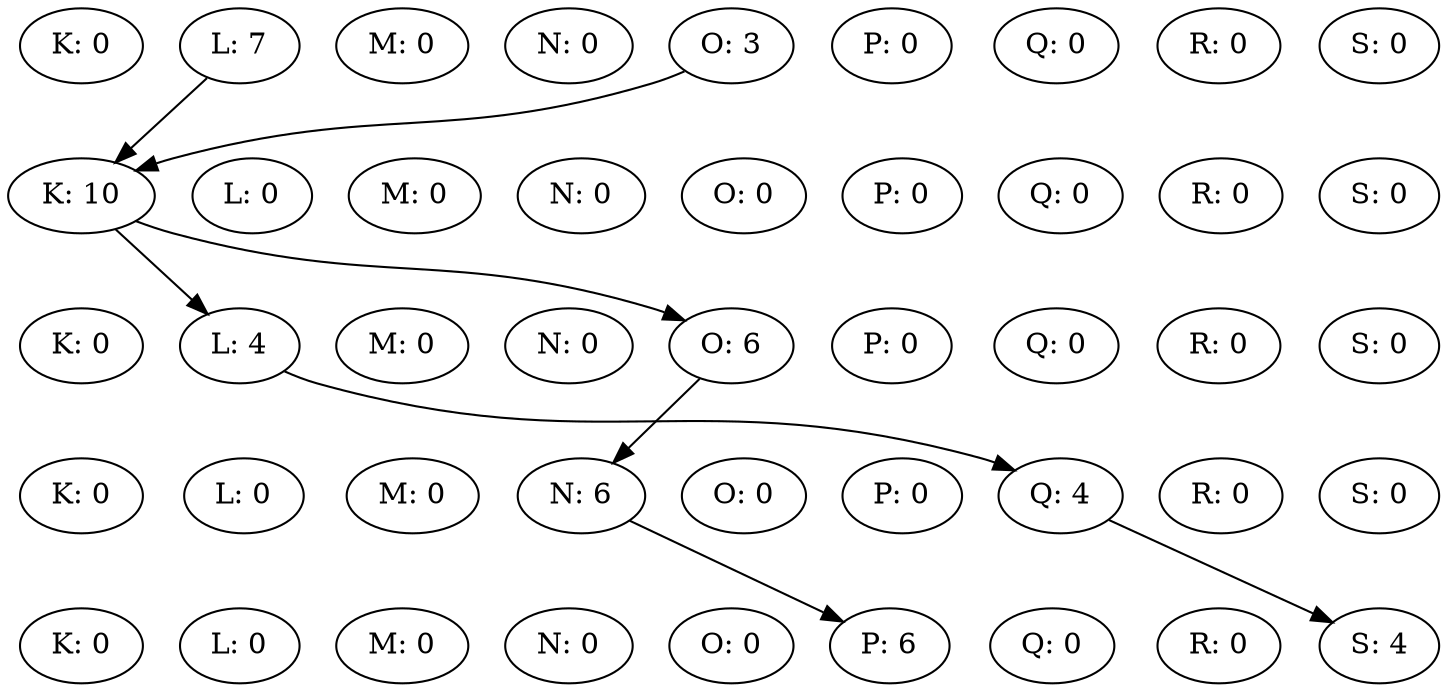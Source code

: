 digraph {
K0 [label="K: 0"];
L0 [label="L: 7"];
M0 [label="M: 0"];
N0 [label="N: 0"];
O0 [label="O: 3"];
P0 [label="P: 0"];
Q0 [label="Q: 0"];
R0 [label="R: 0"];
S0 [label="S: 0"];
rank = same {K0 -> L0 -> M0 -> N0 -> O0 -> P0 -> Q0 -> R0 -> S0 [style=invis] }K1 [label="K: 10"];
L1 [label="L: 0"];
M1 [label="M: 0"];
N1 [label="N: 0"];
O1 [label="O: 0"];
P1 [label="P: 0"];
Q1 [label="Q: 0"];
R1 [label="R: 0"];
S1 [label="S: 0"];
rank = same {K1 -> L1 -> M1 -> N1 -> O1 -> P1 -> Q1 -> R1 -> S1 [style=invis] }L0 -> K1
O0 -> K1
K2 [label="K: 0"];
L2 [label="L: 4"];
M2 [label="M: 0"];
N2 [label="N: 0"];
O2 [label="O: 6"];
P2 [label="P: 0"];
Q2 [label="Q: 0"];
R2 [label="R: 0"];
S2 [label="S: 0"];
rank = same {K2 -> L2 -> M2 -> N2 -> O2 -> P2 -> Q2 -> R2 -> S2 [style=invis] }K1 -> L2
K1 -> O2
K3 [label="K: 0"];
L3 [label="L: 0"];
M3 [label="M: 0"];
N3 [label="N: 6"];
O3 [label="O: 0"];
P3 [label="P: 0"];
Q3 [label="Q: 4"];
R3 [label="R: 0"];
S3 [label="S: 0"];
rank = same {K3 -> L3 -> M3 -> N3 -> O3 -> P3 -> Q3 -> R3 -> S3 [style=invis] }L2 -> Q3
O2 -> N3
K4 [label="K: 0"];
L4 [label="L: 0"];
M4 [label="M: 0"];
N4 [label="N: 0"];
O4 [label="O: 0"];
P4 [label="P: 6"];
Q4 [label="Q: 0"];
R4 [label="R: 0"];
S4 [label="S: 4"];
rank = same {K4 -> L4 -> M4 -> N4 -> O4 -> P4 -> Q4 -> R4 -> S4 [style=invis] }N3 -> P4
Q3 -> S4
K0 -> K1 -> K2 -> K3 -> K4 [ style=invis; weight=1000 ]
S0 -> S1 -> S2 -> S3 -> S4 [ style=invis; weight=1000 ]
}
